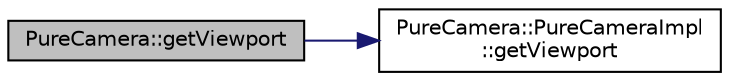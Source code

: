 digraph "PureCamera::getViewport"
{
 // LATEX_PDF_SIZE
  edge [fontname="Helvetica",fontsize="10",labelfontname="Helvetica",labelfontsize="10"];
  node [fontname="Helvetica",fontsize="10",shape=record];
  rankdir="LR";
  Node1 [label="PureCamera::getViewport",height=0.2,width=0.4,color="black", fillcolor="grey75", style="filled", fontcolor="black",tooltip="Gets camera viewport."];
  Node1 -> Node2 [color="midnightblue",fontsize="10",style="solid",fontname="Helvetica"];
  Node2 [label="PureCamera::PureCameraImpl\l::getViewport",height=0.2,width=0.4,color="black", fillcolor="white", style="filled",URL="$class_pure_camera_1_1_pure_camera_impl.html#a5724f8f555758426f37e0a0983593215",tooltip=" "];
}
